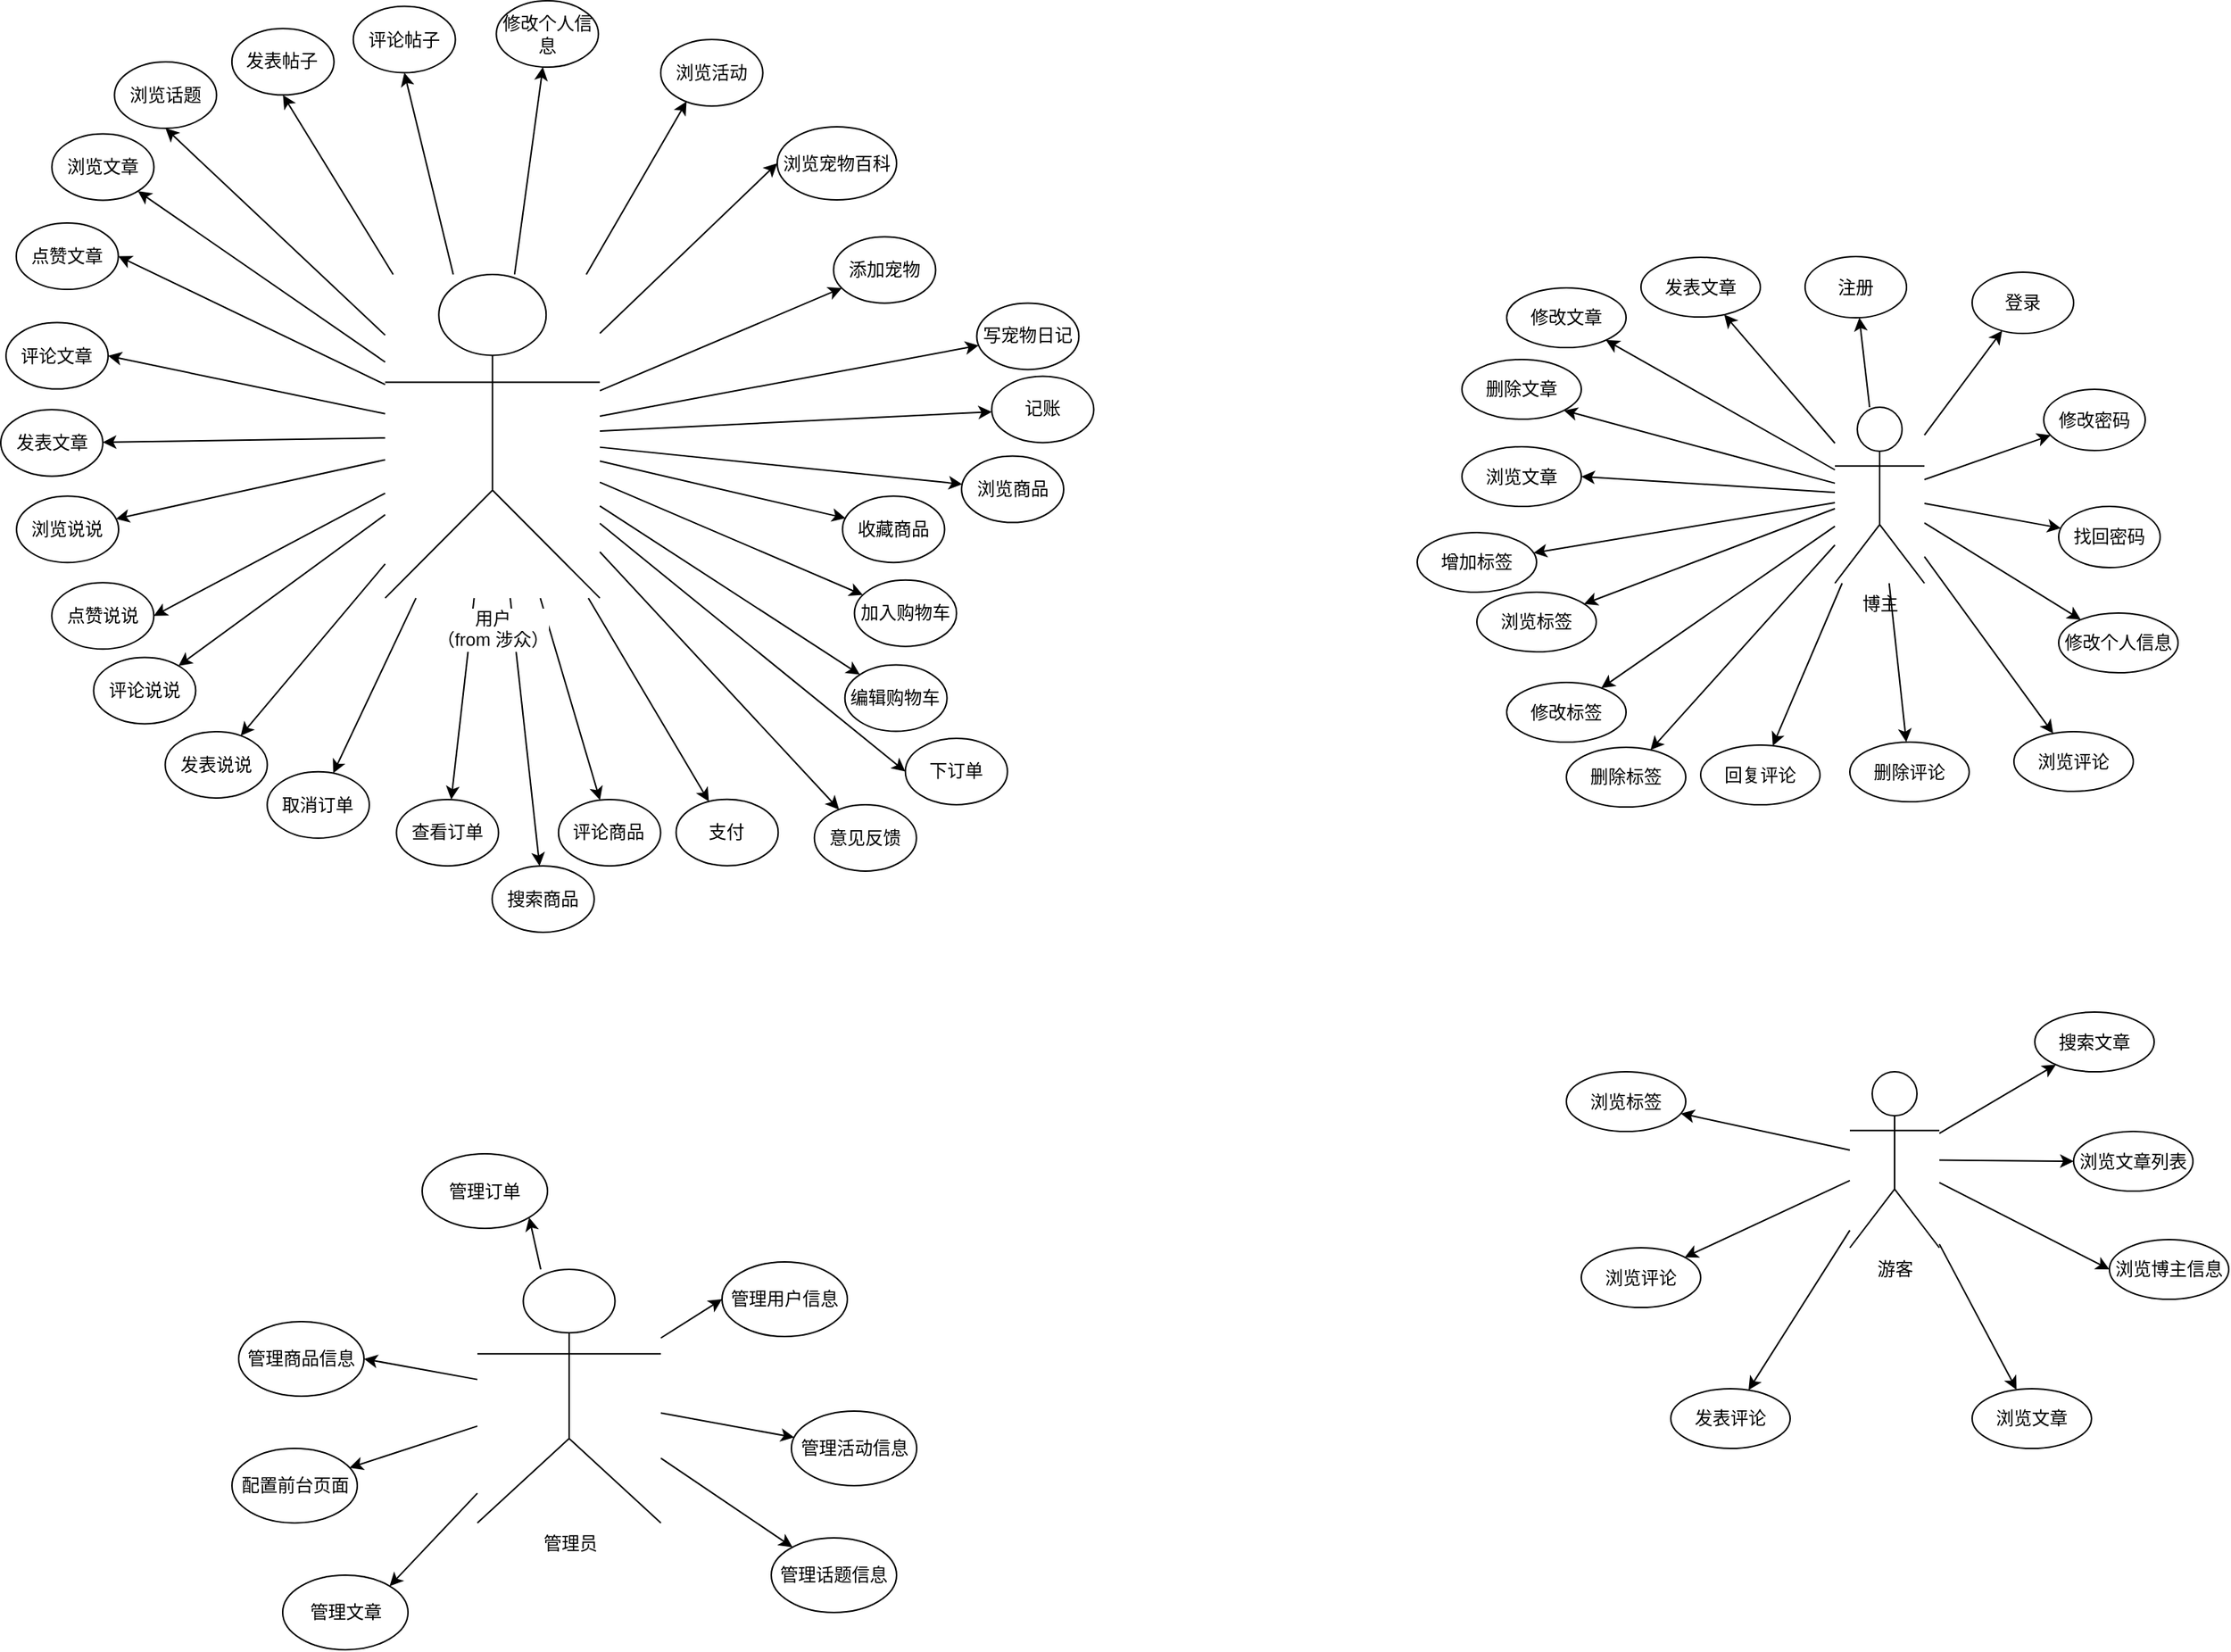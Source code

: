 <mxfile version="10.6.5" type="github"><diagram id="4drA4_VL7PKuh3zebIWI" name="Page-1"><mxGraphModel dx="1158" dy="766" grid="1" gridSize="10" guides="1" tooltips="1" connect="1" arrows="1" fold="1" page="1" pageScale="1" pageWidth="3000" pageHeight="1169" math="0" shadow="0"><root><mxCell id="0"/><mxCell id="1" parent="0"/><mxCell id="RS2sJ-f-oL3GqngEkivl-26" style="edgeStyle=none;rounded=0;orthogonalLoop=1;jettySize=auto;html=1;entryX=0;entryY=0.5;entryDx=0;entryDy=0;" parent="1" source="RS2sJ-f-oL3GqngEkivl-2" target="RS2sJ-f-oL3GqngEkivl-15" edge="1"><mxGeometry relative="1" as="geometry"/></mxCell><mxCell id="RS2sJ-f-oL3GqngEkivl-27" style="edgeStyle=none;rounded=0;orthogonalLoop=1;jettySize=auto;html=1;" parent="1" source="RS2sJ-f-oL3GqngEkivl-2" target="RS2sJ-f-oL3GqngEkivl-16" edge="1"><mxGeometry relative="1" as="geometry"/></mxCell><mxCell id="RS2sJ-f-oL3GqngEkivl-28" style="edgeStyle=none;rounded=0;orthogonalLoop=1;jettySize=auto;html=1;" parent="1" source="RS2sJ-f-oL3GqngEkivl-2" target="RS2sJ-f-oL3GqngEkivl-17" edge="1"><mxGeometry relative="1" as="geometry"/></mxCell><mxCell id="RS2sJ-f-oL3GqngEkivl-29" style="edgeStyle=none;rounded=0;orthogonalLoop=1;jettySize=auto;html=1;entryX=1;entryY=1;entryDx=0;entryDy=0;" parent="1" source="RS2sJ-f-oL3GqngEkivl-2" target="RS2sJ-f-oL3GqngEkivl-19" edge="1"><mxGeometry relative="1" as="geometry"/></mxCell><mxCell id="RS2sJ-f-oL3GqngEkivl-30" style="edgeStyle=none;rounded=0;orthogonalLoop=1;jettySize=auto;html=1;entryX=1;entryY=0.5;entryDx=0;entryDy=0;" parent="1" source="RS2sJ-f-oL3GqngEkivl-2" target="RS2sJ-f-oL3GqngEkivl-18" edge="1"><mxGeometry relative="1" as="geometry"/></mxCell><mxCell id="RS2sJ-f-oL3GqngEkivl-31" style="edgeStyle=none;rounded=0;orthogonalLoop=1;jettySize=auto;html=1;" parent="1" source="RS2sJ-f-oL3GqngEkivl-2" target="RS2sJ-f-oL3GqngEkivl-20" edge="1"><mxGeometry relative="1" as="geometry"/></mxCell><mxCell id="RS2sJ-f-oL3GqngEkivl-33" style="edgeStyle=none;rounded=0;orthogonalLoop=1;jettySize=auto;html=1;entryX=1;entryY=0;entryDx=0;entryDy=0;" parent="1" source="RS2sJ-f-oL3GqngEkivl-2" target="RS2sJ-f-oL3GqngEkivl-32" edge="1"><mxGeometry relative="1" as="geometry"/></mxCell><mxCell id="RS2sJ-f-oL3GqngEkivl-2" value="管理员" style="shape=umlActor;verticalLabelPosition=bottom;labelBackgroundColor=#ffffff;verticalAlign=top;html=1;outlineConnect=0;" parent="1" vertex="1"><mxGeometry x="360" y="870" width="123" height="170" as="geometry"/></mxCell><mxCell id="RS2sJ-f-oL3GqngEkivl-15" value="管理用户信息" style="ellipse;whiteSpace=wrap;html=1;" parent="1" vertex="1"><mxGeometry x="524" y="865" width="84" height="50" as="geometry"/></mxCell><mxCell id="RS2sJ-f-oL3GqngEkivl-16" value="管理活动信息" style="ellipse;whiteSpace=wrap;html=1;" parent="1" vertex="1"><mxGeometry x="570.5" y="965" width="84" height="50" as="geometry"/></mxCell><mxCell id="RS2sJ-f-oL3GqngEkivl-17" value="管理话题信息" style="ellipse;whiteSpace=wrap;html=1;" parent="1" vertex="1"><mxGeometry x="557" y="1050" width="84" height="50" as="geometry"/></mxCell><mxCell id="RS2sJ-f-oL3GqngEkivl-18" value="管理商品信息" style="ellipse;whiteSpace=wrap;html=1;" parent="1" vertex="1"><mxGeometry x="200" y="905" width="84" height="50" as="geometry"/></mxCell><mxCell id="RS2sJ-f-oL3GqngEkivl-19" value="管理订单" style="ellipse;whiteSpace=wrap;html=1;" parent="1" vertex="1"><mxGeometry x="323" y="792.5" width="84" height="50" as="geometry"/></mxCell><mxCell id="RS2sJ-f-oL3GqngEkivl-20" value="配置前台页面" style="ellipse;whiteSpace=wrap;html=1;" parent="1" vertex="1"><mxGeometry x="195.5" y="990" width="84" height="50" as="geometry"/></mxCell><mxCell id="RS2sJ-f-oL3GqngEkivl-32" value="管理文章" style="ellipse;whiteSpace=wrap;html=1;" parent="1" vertex="1"><mxGeometry x="229.5" y="1075" width="84" height="50" as="geometry"/></mxCell><mxCell id="qtiZKB6e6Ri6IMa2meDh-6" value="浏览话题" style="ellipse;whiteSpace=wrap;html=1;" parent="1" vertex="1"><mxGeometry x="116.736" y="60.504" width="68.435" height="44.517" as="geometry"/></mxCell><mxCell id="1uKB82ExgU9-zMNoNfxo-6" style="edgeStyle=none;rounded=0;orthogonalLoop=1;jettySize=auto;html=1;entryX=0.5;entryY=1;entryDx=0;entryDy=0;" parent="1" source="qtiZKB6e6Ri6IMa2meDh-1" target="qtiZKB6e6Ri6IMa2meDh-6" edge="1"><mxGeometry relative="1" as="geometry"/></mxCell><mxCell id="04boINX6uevTV2_hWLfY-1" value="浏览文章" style="ellipse;whiteSpace=wrap;html=1;" parent="1" vertex="1"><mxGeometry x="74.756" y="108.716" width="68.435" height="44.517" as="geometry"/></mxCell><mxCell id="1uKB82ExgU9-zMNoNfxo-7" style="edgeStyle=none;rounded=0;orthogonalLoop=1;jettySize=auto;html=1;" parent="1" source="qtiZKB6e6Ri6IMa2meDh-1" target="04boINX6uevTV2_hWLfY-1" edge="1"><mxGeometry relative="1" as="geometry"/></mxCell><mxCell id="04boINX6uevTV2_hWLfY-2" value="点赞文章" style="ellipse;whiteSpace=wrap;html=1;" parent="1" vertex="1"><mxGeometry x="50.883" y="168.507" width="68.435" height="44.517" as="geometry"/></mxCell><mxCell id="1uKB82ExgU9-zMNoNfxo-8" style="edgeStyle=none;rounded=0;orthogonalLoop=1;jettySize=auto;html=1;entryX=1;entryY=0.5;entryDx=0;entryDy=0;" parent="1" source="qtiZKB6e6Ri6IMa2meDh-1" target="04boINX6uevTV2_hWLfY-2" edge="1"><mxGeometry relative="1" as="geometry"/></mxCell><mxCell id="04boINX6uevTV2_hWLfY-3" value="修改个人信息" style="ellipse;whiteSpace=wrap;html=1;" parent="1" vertex="1"><mxGeometry x="372.701" y="19.5" width="68.435" height="44.517" as="geometry"/></mxCell><mxCell id="1uKB82ExgU9-zMNoNfxo-2" style="edgeStyle=none;rounded=0;orthogonalLoop=1;jettySize=auto;html=1;" parent="1" source="qtiZKB6e6Ri6IMa2meDh-1" target="04boINX6uevTV2_hWLfY-3" edge="1"><mxGeometry relative="1" as="geometry"><mxPoint x="424.105" y="149.901" as="targetPoint"/></mxGeometry></mxCell><mxCell id="04boINX6uevTV2_hWLfY-4" value="评论文章" style="ellipse;whiteSpace=wrap;html=1;" parent="1" vertex="1"><mxGeometry x="44.039" y="235.282" width="68.435" height="44.517" as="geometry"/></mxCell><mxCell id="1uKB82ExgU9-zMNoNfxo-9" style="edgeStyle=none;rounded=0;orthogonalLoop=1;jettySize=auto;html=1;entryX=1;entryY=0.5;entryDx=0;entryDy=0;" parent="1" source="qtiZKB6e6Ri6IMa2meDh-1" target="04boINX6uevTV2_hWLfY-4" edge="1"><mxGeometry relative="1" as="geometry"/></mxCell><mxCell id="04boINX6uevTV2_hWLfY-5" value="发表文章" style="ellipse;whiteSpace=wrap;html=1;" parent="1" vertex="1"><mxGeometry x="40.5" y="293.677" width="68.435" height="44.517" as="geometry"/></mxCell><mxCell id="1uKB82ExgU9-zMNoNfxo-10" style="edgeStyle=none;rounded=0;orthogonalLoop=1;jettySize=auto;html=1;" parent="1" source="qtiZKB6e6Ri6IMa2meDh-1" target="04boINX6uevTV2_hWLfY-5" edge="1"><mxGeometry relative="1" as="geometry"/></mxCell><mxCell id="04boINX6uevTV2_hWLfY-6" value="点赞说说" style="ellipse;whiteSpace=wrap;html=1;" parent="1" vertex="1"><mxGeometry x="74.698" y="409.61" width="68.435" height="44.517" as="geometry"/></mxCell><mxCell id="1uKB82ExgU9-zMNoNfxo-12" style="edgeStyle=none;rounded=0;orthogonalLoop=1;jettySize=auto;html=1;entryX=1;entryY=0.5;entryDx=0;entryDy=0;" parent="1" source="qtiZKB6e6Ri6IMa2meDh-1" target="04boINX6uevTV2_hWLfY-6" edge="1"><mxGeometry relative="1" as="geometry"/></mxCell><mxCell id="04boINX6uevTV2_hWLfY-7" value="浏览说说" style="ellipse;whiteSpace=wrap;html=1;" parent="1" vertex="1"><mxGeometry x="51.078" y="351.636" width="68.435" height="44.517" as="geometry"/></mxCell><mxCell id="1uKB82ExgU9-zMNoNfxo-11" style="edgeStyle=none;rounded=0;orthogonalLoop=1;jettySize=auto;html=1;" parent="1" source="qtiZKB6e6Ri6IMa2meDh-1" target="04boINX6uevTV2_hWLfY-7" edge="1"><mxGeometry relative="1" as="geometry"/></mxCell><mxCell id="04boINX6uevTV2_hWLfY-8" value="评论说说" style="ellipse;whiteSpace=wrap;html=1;" parent="1" vertex="1"><mxGeometry x="102.756" y="459.73" width="68.435" height="44.517" as="geometry"/></mxCell><mxCell id="1uKB82ExgU9-zMNoNfxo-13" style="edgeStyle=none;rounded=0;orthogonalLoop=1;jettySize=auto;html=1;" parent="1" source="qtiZKB6e6Ri6IMa2meDh-1" target="04boINX6uevTV2_hWLfY-8" edge="1"><mxGeometry relative="1" as="geometry"/></mxCell><mxCell id="04boINX6uevTV2_hWLfY-9" value="发表说说" style="ellipse;whiteSpace=wrap;html=1;" parent="1" vertex="1"><mxGeometry x="150.741" y="509.466" width="68.435" height="44.517" as="geometry"/></mxCell><mxCell id="1uKB82ExgU9-zMNoNfxo-14" style="edgeStyle=none;rounded=0;orthogonalLoop=1;jettySize=auto;html=1;" parent="1" source="qtiZKB6e6Ri6IMa2meDh-1" target="04boINX6uevTV2_hWLfY-9" edge="1"><mxGeometry relative="1" as="geometry"/></mxCell><mxCell id="04boINX6uevTV2_hWLfY-12" value="发表帖子" style="ellipse;whiteSpace=wrap;html=1;" parent="1" vertex="1"><mxGeometry x="195.436" y="38.155" width="68.435" height="44.517" as="geometry"/></mxCell><mxCell id="1uKB82ExgU9-zMNoNfxo-5" style="edgeStyle=none;rounded=0;orthogonalLoop=1;jettySize=auto;html=1;entryX=0.5;entryY=1;entryDx=0;entryDy=0;" parent="1" source="qtiZKB6e6Ri6IMa2meDh-1" target="04boINX6uevTV2_hWLfY-12" edge="1"><mxGeometry relative="1" as="geometry"/></mxCell><mxCell id="04boINX6uevTV2_hWLfY-13" value="评论帖子" style="ellipse;whiteSpace=wrap;html=1;" parent="1" vertex="1"><mxGeometry x="276.834" y="23.255" width="68.435" height="44.517" as="geometry"/></mxCell><mxCell id="1uKB82ExgU9-zMNoNfxo-1" style="rounded=0;orthogonalLoop=1;jettySize=auto;html=1;entryX=0.5;entryY=1;entryDx=0;entryDy=0;" parent="1" source="qtiZKB6e6Ri6IMa2meDh-1" target="04boINX6uevTV2_hWLfY-13" edge="1"><mxGeometry relative="1" as="geometry"/></mxCell><mxCell id="04boINX6uevTV2_hWLfY-14" value="浏览活动" style="ellipse;whiteSpace=wrap;html=1;" parent="1" vertex="1"><mxGeometry x="482.919" y="45.554" width="68.435" height="44.517" as="geometry"/></mxCell><mxCell id="1uKB82ExgU9-zMNoNfxo-4" style="edgeStyle=none;rounded=0;orthogonalLoop=1;jettySize=auto;html=1;entryX=0.253;entryY=0.931;entryDx=0;entryDy=0;entryPerimeter=0;" parent="1" source="qtiZKB6e6Ri6IMa2meDh-1" target="04boINX6uevTV2_hWLfY-14" edge="1"><mxGeometry relative="1" as="geometry"/></mxCell><mxCell id="04boINX6uevTV2_hWLfY-15" value="浏览宠物百科" style="ellipse;whiteSpace=wrap;html=1;" parent="1" vertex="1"><mxGeometry x="561" y="104" width="80" height="49" as="geometry"/></mxCell><mxCell id="1uKB82ExgU9-zMNoNfxo-15" style="edgeStyle=none;rounded=0;orthogonalLoop=1;jettySize=auto;html=1;entryX=0;entryY=0.5;entryDx=0;entryDy=0;" parent="1" source="qtiZKB6e6Ri6IMa2meDh-1" target="04boINX6uevTV2_hWLfY-15" edge="1"><mxGeometry relative="1" as="geometry"/></mxCell><mxCell id="04boINX6uevTV2_hWLfY-16" value="添加宠物" style="ellipse;whiteSpace=wrap;html=1;" parent="1" vertex="1"><mxGeometry x="598.769" y="177.714" width="68.435" height="44.517" as="geometry"/></mxCell><mxCell id="1uKB82ExgU9-zMNoNfxo-16" style="edgeStyle=none;rounded=0;orthogonalLoop=1;jettySize=auto;html=1;" parent="1" source="qtiZKB6e6Ri6IMa2meDh-1" target="04boINX6uevTV2_hWLfY-16" edge="1"><mxGeometry relative="1" as="geometry"/></mxCell><mxCell id="1uKB82ExgU9-zMNoNfxo-18" value="浏览商品" style="ellipse;whiteSpace=wrap;html=1;" parent="1" vertex="1"><mxGeometry x="684.565" y="324.772" width="68.435" height="44.517" as="geometry"/></mxCell><mxCell id="1uKB82ExgU9-zMNoNfxo-28" style="edgeStyle=none;rounded=0;orthogonalLoop=1;jettySize=auto;html=1;" parent="1" source="qtiZKB6e6Ri6IMa2meDh-1" target="1uKB82ExgU9-zMNoNfxo-18" edge="1"><mxGeometry relative="1" as="geometry"/></mxCell><mxCell id="1uKB82ExgU9-zMNoNfxo-19" value="收藏商品" style="ellipse;whiteSpace=wrap;html=1;" parent="1" vertex="1"><mxGeometry x="604.769" y="351.577" width="68.435" height="44.517" as="geometry"/></mxCell><mxCell id="1uKB82ExgU9-zMNoNfxo-29" style="edgeStyle=none;rounded=0;orthogonalLoop=1;jettySize=auto;html=1;" parent="1" source="qtiZKB6e6Ri6IMa2meDh-1" target="1uKB82ExgU9-zMNoNfxo-19" edge="1"><mxGeometry relative="1" as="geometry"/></mxCell><mxCell id="1uKB82ExgU9-zMNoNfxo-20" value="加入购物车" style="ellipse;whiteSpace=wrap;html=1;" parent="1" vertex="1"><mxGeometry x="612.769" y="407.85" width="68.435" height="44.517" as="geometry"/></mxCell><mxCell id="1uKB82ExgU9-zMNoNfxo-30" style="edgeStyle=none;rounded=0;orthogonalLoop=1;jettySize=auto;html=1;" parent="1" source="qtiZKB6e6Ri6IMa2meDh-1" target="1uKB82ExgU9-zMNoNfxo-20" edge="1"><mxGeometry relative="1" as="geometry"/></mxCell><mxCell id="1uKB82ExgU9-zMNoNfxo-21" value="编辑购物车" style="ellipse;whiteSpace=wrap;html=1;" parent="1" vertex="1"><mxGeometry x="606.367" y="464.76" width="68.435" height="44.517" as="geometry"/></mxCell><mxCell id="1uKB82ExgU9-zMNoNfxo-31" style="edgeStyle=none;rounded=0;orthogonalLoop=1;jettySize=auto;html=1;" parent="1" source="qtiZKB6e6Ri6IMa2meDh-1" target="1uKB82ExgU9-zMNoNfxo-21" edge="1"><mxGeometry relative="1" as="geometry"/></mxCell><mxCell id="1uKB82ExgU9-zMNoNfxo-22" value="下订单" style="ellipse;whiteSpace=wrap;html=1;" parent="1" vertex="1"><mxGeometry x="646.887" y="513.978" width="68.435" height="44.517" as="geometry"/></mxCell><mxCell id="1uKB82ExgU9-zMNoNfxo-32" style="edgeStyle=none;rounded=0;orthogonalLoop=1;jettySize=auto;html=1;entryX=0;entryY=0.5;entryDx=0;entryDy=0;" parent="1" source="qtiZKB6e6Ri6IMa2meDh-1" target="1uKB82ExgU9-zMNoNfxo-22" edge="1"><mxGeometry relative="1" as="geometry"/></mxCell><mxCell id="1uKB82ExgU9-zMNoNfxo-23" value="支付" style="ellipse;whiteSpace=wrap;html=1;" parent="1" vertex="1"><mxGeometry x="493.235" y="554.827" width="68.435" height="44.517" as="geometry"/></mxCell><mxCell id="1uKB82ExgU9-zMNoNfxo-33" style="edgeStyle=none;rounded=0;orthogonalLoop=1;jettySize=auto;html=1;" parent="1" source="qtiZKB6e6Ri6IMa2meDh-1" target="1uKB82ExgU9-zMNoNfxo-23" edge="1"><mxGeometry relative="1" as="geometry"/></mxCell><mxCell id="1uKB82ExgU9-zMNoNfxo-24" value="取消订单" style="ellipse;whiteSpace=wrap;html=1;" parent="1" vertex="1"><mxGeometry x="219.114" y="536.359" width="68.435" height="44.517" as="geometry"/></mxCell><mxCell id="1uKB82ExgU9-zMNoNfxo-35" value="" style="edgeStyle=none;rounded=0;orthogonalLoop=1;jettySize=auto;html=1;" parent="1" source="qtiZKB6e6Ri6IMa2meDh-1" target="1uKB82ExgU9-zMNoNfxo-24" edge="1"><mxGeometry relative="1" as="geometry"><mxPoint x="370.14" y="541.015" as="targetPoint"/></mxGeometry></mxCell><mxCell id="1uKB82ExgU9-zMNoNfxo-25" value="查看订单" style="ellipse;whiteSpace=wrap;html=1;" parent="1" vertex="1"><mxGeometry x="305.752" y="554.983" width="68.435" height="44.517" as="geometry"/></mxCell><mxCell id="1uKB82ExgU9-zMNoNfxo-36" style="edgeStyle=none;rounded=0;orthogonalLoop=1;jettySize=auto;html=1;" parent="1" source="qtiZKB6e6Ri6IMa2meDh-1" target="1uKB82ExgU9-zMNoNfxo-25" edge="1"><mxGeometry relative="1" as="geometry"/></mxCell><mxCell id="1uKB82ExgU9-zMNoNfxo-26" value="评论商品" style="ellipse;whiteSpace=wrap;html=1;" parent="1" vertex="1"><mxGeometry x="414.39" y="554.983" width="68.435" height="44.517" as="geometry"/></mxCell><mxCell id="1uKB82ExgU9-zMNoNfxo-37" style="edgeStyle=none;rounded=0;orthogonalLoop=1;jettySize=auto;html=1;" parent="1" source="qtiZKB6e6Ri6IMa2meDh-1" target="1uKB82ExgU9-zMNoNfxo-26" edge="1"><mxGeometry relative="1" as="geometry"/></mxCell><mxCell id="kMwyenbm04Eav-pt50OB-2" style="rounded=0;orthogonalLoop=1;jettySize=auto;html=1;" parent="1" source="qtiZKB6e6Ri6IMa2meDh-1" target="kMwyenbm04Eav-pt50OB-1" edge="1"><mxGeometry relative="1" as="geometry"/></mxCell><mxCell id="kMwyenbm04Eav-pt50OB-4" style="edgeStyle=none;rounded=0;orthogonalLoop=1;jettySize=auto;html=1;" parent="1" source="qtiZKB6e6Ri6IMa2meDh-1" target="kMwyenbm04Eav-pt50OB-3" edge="1"><mxGeometry relative="1" as="geometry"/></mxCell><mxCell id="wWtvjS0BgI2QA0hsBkBg-2" style="rounded=0;orthogonalLoop=1;jettySize=auto;html=1;" parent="1" source="qtiZKB6e6Ri6IMa2meDh-1" target="wWtvjS0BgI2QA0hsBkBg-1" edge="1"><mxGeometry relative="1" as="geometry"/></mxCell><mxCell id="wWtvjS0BgI2QA0hsBkBg-5" style="edgeStyle=none;rounded=0;orthogonalLoop=1;jettySize=auto;html=1;" parent="1" source="qtiZKB6e6Ri6IMa2meDh-1" target="wWtvjS0BgI2QA0hsBkBg-4" edge="1"><mxGeometry relative="1" as="geometry"/></mxCell><mxCell id="qtiZKB6e6Ri6IMa2meDh-1" value="用户&lt;br&gt;（from 涉众）&lt;br&gt;" style="shape=umlActor;verticalLabelPosition=bottom;labelBackgroundColor=#ffffff;verticalAlign=top;html=1;" parent="1" vertex="1"><mxGeometry x="298.185" y="202.981" width="143.908" height="216.975" as="geometry"/></mxCell><mxCell id="kMwyenbm04Eav-pt50OB-1" value="写宠物日记" style="ellipse;whiteSpace=wrap;html=1;" parent="1" vertex="1"><mxGeometry x="694.769" y="222.214" width="68.435" height="44.517" as="geometry"/></mxCell><mxCell id="kMwyenbm04Eav-pt50OB-3" value="记账" style="ellipse;whiteSpace=wrap;html=1;" parent="1" vertex="1"><mxGeometry x="704.769" y="271.214" width="68.435" height="44.517" as="geometry"/></mxCell><mxCell id="wWtvjS0BgI2QA0hsBkBg-1" value="意见反馈" style="ellipse;whiteSpace=wrap;html=1;" parent="1" vertex="1"><mxGeometry x="585.887" y="558.478" width="68.435" height="44.517" as="geometry"/></mxCell><mxCell id="wWtvjS0BgI2QA0hsBkBg-4" value="搜索商品" style="ellipse;whiteSpace=wrap;html=1;" parent="1" vertex="1"><mxGeometry x="369.89" y="599.483" width="68.435" height="44.517" as="geometry"/></mxCell><mxCell id="-wdBDKmndJKnfpoJd8aG-78" style="edgeStyle=none;rounded=0;orthogonalLoop=1;jettySize=auto;html=1;" parent="1" source="-wdBDKmndJKnfpoJd8aG-42" target="-wdBDKmndJKnfpoJd8aG-77" edge="1"><mxGeometry relative="1" as="geometry"/></mxCell><mxCell id="-wdBDKmndJKnfpoJd8aG-80" style="edgeStyle=none;rounded=0;orthogonalLoop=1;jettySize=auto;html=1;entryX=0;entryY=0.5;entryDx=0;entryDy=0;" parent="1" source="-wdBDKmndJKnfpoJd8aG-42" target="-wdBDKmndJKnfpoJd8aG-79" edge="1"><mxGeometry relative="1" as="geometry"/></mxCell><mxCell id="-wdBDKmndJKnfpoJd8aG-82" style="edgeStyle=none;rounded=0;orthogonalLoop=1;jettySize=auto;html=1;entryX=0;entryY=0.5;entryDx=0;entryDy=0;" parent="1" source="-wdBDKmndJKnfpoJd8aG-42" target="-wdBDKmndJKnfpoJd8aG-81" edge="1"><mxGeometry relative="1" as="geometry"/></mxCell><mxCell id="-wdBDKmndJKnfpoJd8aG-42" value="游客" style="shape=umlActor;verticalLabelPosition=bottom;labelBackgroundColor=#ffffff;verticalAlign=top;html=1;" parent="1" vertex="1"><mxGeometry x="1280" y="737.5" width="60" height="118" as="geometry"/></mxCell><mxCell id="-wdBDKmndJKnfpoJd8aG-63" value="浏览标签&lt;br&gt;" style="ellipse;whiteSpace=wrap;html=1;" parent="1" vertex="1"><mxGeometry x="1090" y="737.5" width="80" height="40" as="geometry"/></mxCell><mxCell id="-wdBDKmndJKnfpoJd8aG-64" style="edgeStyle=none;rounded=0;orthogonalLoop=1;jettySize=auto;html=1;" parent="1" source="-wdBDKmndJKnfpoJd8aG-42" target="-wdBDKmndJKnfpoJd8aG-63" edge="1"><mxGeometry relative="1" as="geometry"/></mxCell><mxCell id="-wdBDKmndJKnfpoJd8aG-67" value="发表评论&lt;br&gt;" style="ellipse;whiteSpace=wrap;html=1;" parent="1" vertex="1"><mxGeometry x="1160" y="950" width="80" height="40" as="geometry"/></mxCell><mxCell id="-wdBDKmndJKnfpoJd8aG-68" style="edgeStyle=none;rounded=0;orthogonalLoop=1;jettySize=auto;html=1;" parent="1" source="-wdBDKmndJKnfpoJd8aG-42" target="-wdBDKmndJKnfpoJd8aG-67" edge="1"><mxGeometry relative="1" as="geometry"/></mxCell><mxCell id="-wdBDKmndJKnfpoJd8aG-69" value="浏览文章&lt;br&gt;" style="ellipse;whiteSpace=wrap;html=1;" parent="1" vertex="1"><mxGeometry x="1362" y="950" width="80" height="40" as="geometry"/></mxCell><mxCell id="-wdBDKmndJKnfpoJd8aG-70" style="edgeStyle=none;rounded=0;orthogonalLoop=1;jettySize=auto;html=1;" parent="1" source="-wdBDKmndJKnfpoJd8aG-42" target="-wdBDKmndJKnfpoJd8aG-69" edge="1"><mxGeometry relative="1" as="geometry"/></mxCell><mxCell id="-wdBDKmndJKnfpoJd8aG-71" value="搜索文章" style="ellipse;whiteSpace=wrap;html=1;" parent="1" vertex="1"><mxGeometry x="1404" y="697.5" width="80" height="40" as="geometry"/></mxCell><mxCell id="-wdBDKmndJKnfpoJd8aG-72" style="edgeStyle=none;rounded=0;orthogonalLoop=1;jettySize=auto;html=1;" parent="1" source="-wdBDKmndJKnfpoJd8aG-42" target="-wdBDKmndJKnfpoJd8aG-71" edge="1"><mxGeometry relative="1" as="geometry"/></mxCell><mxCell id="-wdBDKmndJKnfpoJd8aG-77" value="浏览评论&lt;br&gt;" style="ellipse;whiteSpace=wrap;html=1;" parent="1" vertex="1"><mxGeometry x="1100" y="855.5" width="80" height="40" as="geometry"/></mxCell><mxCell id="-wdBDKmndJKnfpoJd8aG-79" value="浏览博主信息" style="ellipse;whiteSpace=wrap;html=1;" parent="1" vertex="1"><mxGeometry x="1454" y="850" width="80" height="40" as="geometry"/></mxCell><mxCell id="-wdBDKmndJKnfpoJd8aG-81" value="浏览文章列表" style="ellipse;whiteSpace=wrap;html=1;" parent="1" vertex="1"><mxGeometry x="1430" y="777.5" width="80" height="40" as="geometry"/></mxCell><mxCell id="-wdBDKmndJKnfpoJd8aG-1" value="博主" style="shape=umlActor;verticalLabelPosition=bottom;labelBackgroundColor=#ffffff;verticalAlign=top;html=1;" parent="1" vertex="1"><mxGeometry x="1270" y="292" width="60" height="118" as="geometry"/></mxCell><mxCell id="-wdBDKmndJKnfpoJd8aG-4" value="注册&lt;br&gt;" style="ellipse;whiteSpace=wrap;html=1;" parent="1" vertex="1"><mxGeometry x="1250" y="191" width="68" height="41" as="geometry"/></mxCell><mxCell id="-wdBDKmndJKnfpoJd8aG-5" style="rounded=0;orthogonalLoop=1;jettySize=auto;html=1;" parent="1" source="-wdBDKmndJKnfpoJd8aG-1" target="-wdBDKmndJKnfpoJd8aG-4" edge="1"><mxGeometry relative="1" as="geometry"/></mxCell><mxCell id="-wdBDKmndJKnfpoJd8aG-6" value="登录&lt;br&gt;" style="ellipse;whiteSpace=wrap;html=1;" parent="1" vertex="1"><mxGeometry x="1362" y="201.5" width="68" height="41" as="geometry"/></mxCell><mxCell id="-wdBDKmndJKnfpoJd8aG-7" style="edgeStyle=none;rounded=0;orthogonalLoop=1;jettySize=auto;html=1;" parent="1" source="-wdBDKmndJKnfpoJd8aG-1" target="-wdBDKmndJKnfpoJd8aG-6" edge="1"><mxGeometry relative="1" as="geometry"/></mxCell><mxCell id="-wdBDKmndJKnfpoJd8aG-8" value="修改密码&lt;br&gt;" style="ellipse;whiteSpace=wrap;html=1;" parent="1" vertex="1"><mxGeometry x="1410" y="280" width="68" height="41" as="geometry"/></mxCell><mxCell id="-wdBDKmndJKnfpoJd8aG-10" style="edgeStyle=none;rounded=0;orthogonalLoop=1;jettySize=auto;html=1;" parent="1" source="-wdBDKmndJKnfpoJd8aG-1" target="-wdBDKmndJKnfpoJd8aG-8" edge="1"><mxGeometry relative="1" as="geometry"/></mxCell><mxCell id="-wdBDKmndJKnfpoJd8aG-9" value="找回密码&lt;br&gt;" style="ellipse;whiteSpace=wrap;html=1;" parent="1" vertex="1"><mxGeometry x="1420" y="358.5" width="68" height="41" as="geometry"/></mxCell><mxCell id="-wdBDKmndJKnfpoJd8aG-11" style="edgeStyle=none;rounded=0;orthogonalLoop=1;jettySize=auto;html=1;" parent="1" source="-wdBDKmndJKnfpoJd8aG-1" target="-wdBDKmndJKnfpoJd8aG-9" edge="1"><mxGeometry relative="1" as="geometry"/></mxCell><mxCell id="-wdBDKmndJKnfpoJd8aG-12" value="修改个人信息&lt;br&gt;" style="ellipse;whiteSpace=wrap;html=1;" parent="1" vertex="1"><mxGeometry x="1420" y="430" width="80" height="40" as="geometry"/></mxCell><mxCell id="-wdBDKmndJKnfpoJd8aG-13" style="edgeStyle=none;rounded=0;orthogonalLoop=1;jettySize=auto;html=1;" parent="1" source="-wdBDKmndJKnfpoJd8aG-1" target="-wdBDKmndJKnfpoJd8aG-12" edge="1"><mxGeometry relative="1" as="geometry"/></mxCell><mxCell id="-wdBDKmndJKnfpoJd8aG-14" value="发表文章&lt;br&gt;" style="ellipse;whiteSpace=wrap;html=1;" parent="1" vertex="1"><mxGeometry x="1140" y="191.5" width="80" height="40" as="geometry"/></mxCell><mxCell id="-wdBDKmndJKnfpoJd8aG-29" style="edgeStyle=none;rounded=0;orthogonalLoop=1;jettySize=auto;html=1;" parent="1" source="-wdBDKmndJKnfpoJd8aG-1" target="-wdBDKmndJKnfpoJd8aG-14" edge="1"><mxGeometry relative="1" as="geometry"/></mxCell><mxCell id="-wdBDKmndJKnfpoJd8aG-17" value="修改文章&lt;br&gt;" style="ellipse;whiteSpace=wrap;html=1;" parent="1" vertex="1"><mxGeometry x="1050" y="212" width="80" height="40" as="geometry"/></mxCell><mxCell id="-wdBDKmndJKnfpoJd8aG-30" style="edgeStyle=none;rounded=0;orthogonalLoop=1;jettySize=auto;html=1;" parent="1" source="-wdBDKmndJKnfpoJd8aG-1" target="-wdBDKmndJKnfpoJd8aG-17" edge="1"><mxGeometry relative="1" as="geometry"/></mxCell><mxCell id="-wdBDKmndJKnfpoJd8aG-18" value="删除文章&lt;br&gt;" style="ellipse;whiteSpace=wrap;html=1;" parent="1" vertex="1"><mxGeometry x="1020" y="260" width="80" height="40" as="geometry"/></mxCell><mxCell id="-wdBDKmndJKnfpoJd8aG-31" style="edgeStyle=none;rounded=0;orthogonalLoop=1;jettySize=auto;html=1;entryX=1;entryY=1;entryDx=0;entryDy=0;" parent="1" source="-wdBDKmndJKnfpoJd8aG-1" target="-wdBDKmndJKnfpoJd8aG-18" edge="1"><mxGeometry relative="1" as="geometry"/></mxCell><mxCell id="-wdBDKmndJKnfpoJd8aG-19" value="浏览文章&lt;br&gt;" style="ellipse;whiteSpace=wrap;html=1;" parent="1" vertex="1"><mxGeometry x="1020" y="318.5" width="80" height="40" as="geometry"/></mxCell><mxCell id="-wdBDKmndJKnfpoJd8aG-33" style="edgeStyle=none;rounded=0;orthogonalLoop=1;jettySize=auto;html=1;entryX=1;entryY=0.5;entryDx=0;entryDy=0;" parent="1" source="-wdBDKmndJKnfpoJd8aG-1" target="-wdBDKmndJKnfpoJd8aG-19" edge="1"><mxGeometry relative="1" as="geometry"/></mxCell><mxCell id="-wdBDKmndJKnfpoJd8aG-20" value="增加标签&lt;br&gt;" style="ellipse;whiteSpace=wrap;html=1;" parent="1" vertex="1"><mxGeometry x="990" y="376" width="80" height="40" as="geometry"/></mxCell><mxCell id="-wdBDKmndJKnfpoJd8aG-34" style="edgeStyle=none;rounded=0;orthogonalLoop=1;jettySize=auto;html=1;" parent="1" source="-wdBDKmndJKnfpoJd8aG-1" target="-wdBDKmndJKnfpoJd8aG-20" edge="1"><mxGeometry relative="1" as="geometry"/></mxCell><mxCell id="-wdBDKmndJKnfpoJd8aG-21" value="修改标签&lt;br&gt;" style="ellipse;whiteSpace=wrap;html=1;" parent="1" vertex="1"><mxGeometry x="1050" y="476.5" width="80" height="40" as="geometry"/></mxCell><mxCell id="-wdBDKmndJKnfpoJd8aG-35" style="edgeStyle=none;rounded=0;orthogonalLoop=1;jettySize=auto;html=1;" parent="1" source="-wdBDKmndJKnfpoJd8aG-1" target="-wdBDKmndJKnfpoJd8aG-21" edge="1"><mxGeometry relative="1" as="geometry"/></mxCell><mxCell id="-wdBDKmndJKnfpoJd8aG-22" value="删除标签&lt;br&gt;" style="ellipse;whiteSpace=wrap;html=1;" parent="1" vertex="1"><mxGeometry x="1090" y="520" width="80" height="40" as="geometry"/></mxCell><mxCell id="-wdBDKmndJKnfpoJd8aG-36" style="edgeStyle=none;rounded=0;orthogonalLoop=1;jettySize=auto;html=1;" parent="1" source="-wdBDKmndJKnfpoJd8aG-1" target="-wdBDKmndJKnfpoJd8aG-22" edge="1"><mxGeometry relative="1" as="geometry"/></mxCell><mxCell id="-wdBDKmndJKnfpoJd8aG-23" value="回复评论&lt;br&gt;" style="ellipse;whiteSpace=wrap;html=1;" parent="1" vertex="1"><mxGeometry x="1180" y="518.5" width="80" height="40" as="geometry"/></mxCell><mxCell id="-wdBDKmndJKnfpoJd8aG-37" style="edgeStyle=none;rounded=0;orthogonalLoop=1;jettySize=auto;html=1;" parent="1" source="-wdBDKmndJKnfpoJd8aG-1" target="-wdBDKmndJKnfpoJd8aG-23" edge="1"><mxGeometry relative="1" as="geometry"/></mxCell><mxCell id="-wdBDKmndJKnfpoJd8aG-28" value="删除评论&lt;br&gt;" style="ellipse;whiteSpace=wrap;html=1;" parent="1" vertex="1"><mxGeometry x="1280" y="516.5" width="80" height="40" as="geometry"/></mxCell><mxCell id="-wdBDKmndJKnfpoJd8aG-38" style="edgeStyle=none;rounded=0;orthogonalLoop=1;jettySize=auto;html=1;" parent="1" source="-wdBDKmndJKnfpoJd8aG-1" target="-wdBDKmndJKnfpoJd8aG-28" edge="1"><mxGeometry relative="1" as="geometry"/></mxCell><mxCell id="-wdBDKmndJKnfpoJd8aG-32" value="浏览评论&lt;br&gt;" style="ellipse;whiteSpace=wrap;html=1;" parent="1" vertex="1"><mxGeometry x="1390" y="509.5" width="80" height="40" as="geometry"/></mxCell><mxCell id="-wdBDKmndJKnfpoJd8aG-39" style="edgeStyle=none;rounded=0;orthogonalLoop=1;jettySize=auto;html=1;" parent="1" source="-wdBDKmndJKnfpoJd8aG-1" target="-wdBDKmndJKnfpoJd8aG-32" edge="1"><mxGeometry relative="1" as="geometry"/></mxCell><mxCell id="-wdBDKmndJKnfpoJd8aG-83" value="浏览标签&lt;br&gt;" style="ellipse;whiteSpace=wrap;html=1;" parent="1" vertex="1"><mxGeometry x="1030" y="416" width="80" height="40" as="geometry"/></mxCell><mxCell id="-wdBDKmndJKnfpoJd8aG-84" style="edgeStyle=none;rounded=0;orthogonalLoop=1;jettySize=auto;html=1;" parent="1" target="-wdBDKmndJKnfpoJd8aG-83" edge="1"><mxGeometry relative="1" as="geometry"><mxPoint x="1270" y="360" as="sourcePoint"/></mxGeometry></mxCell></root></mxGraphModel></diagram></mxfile>